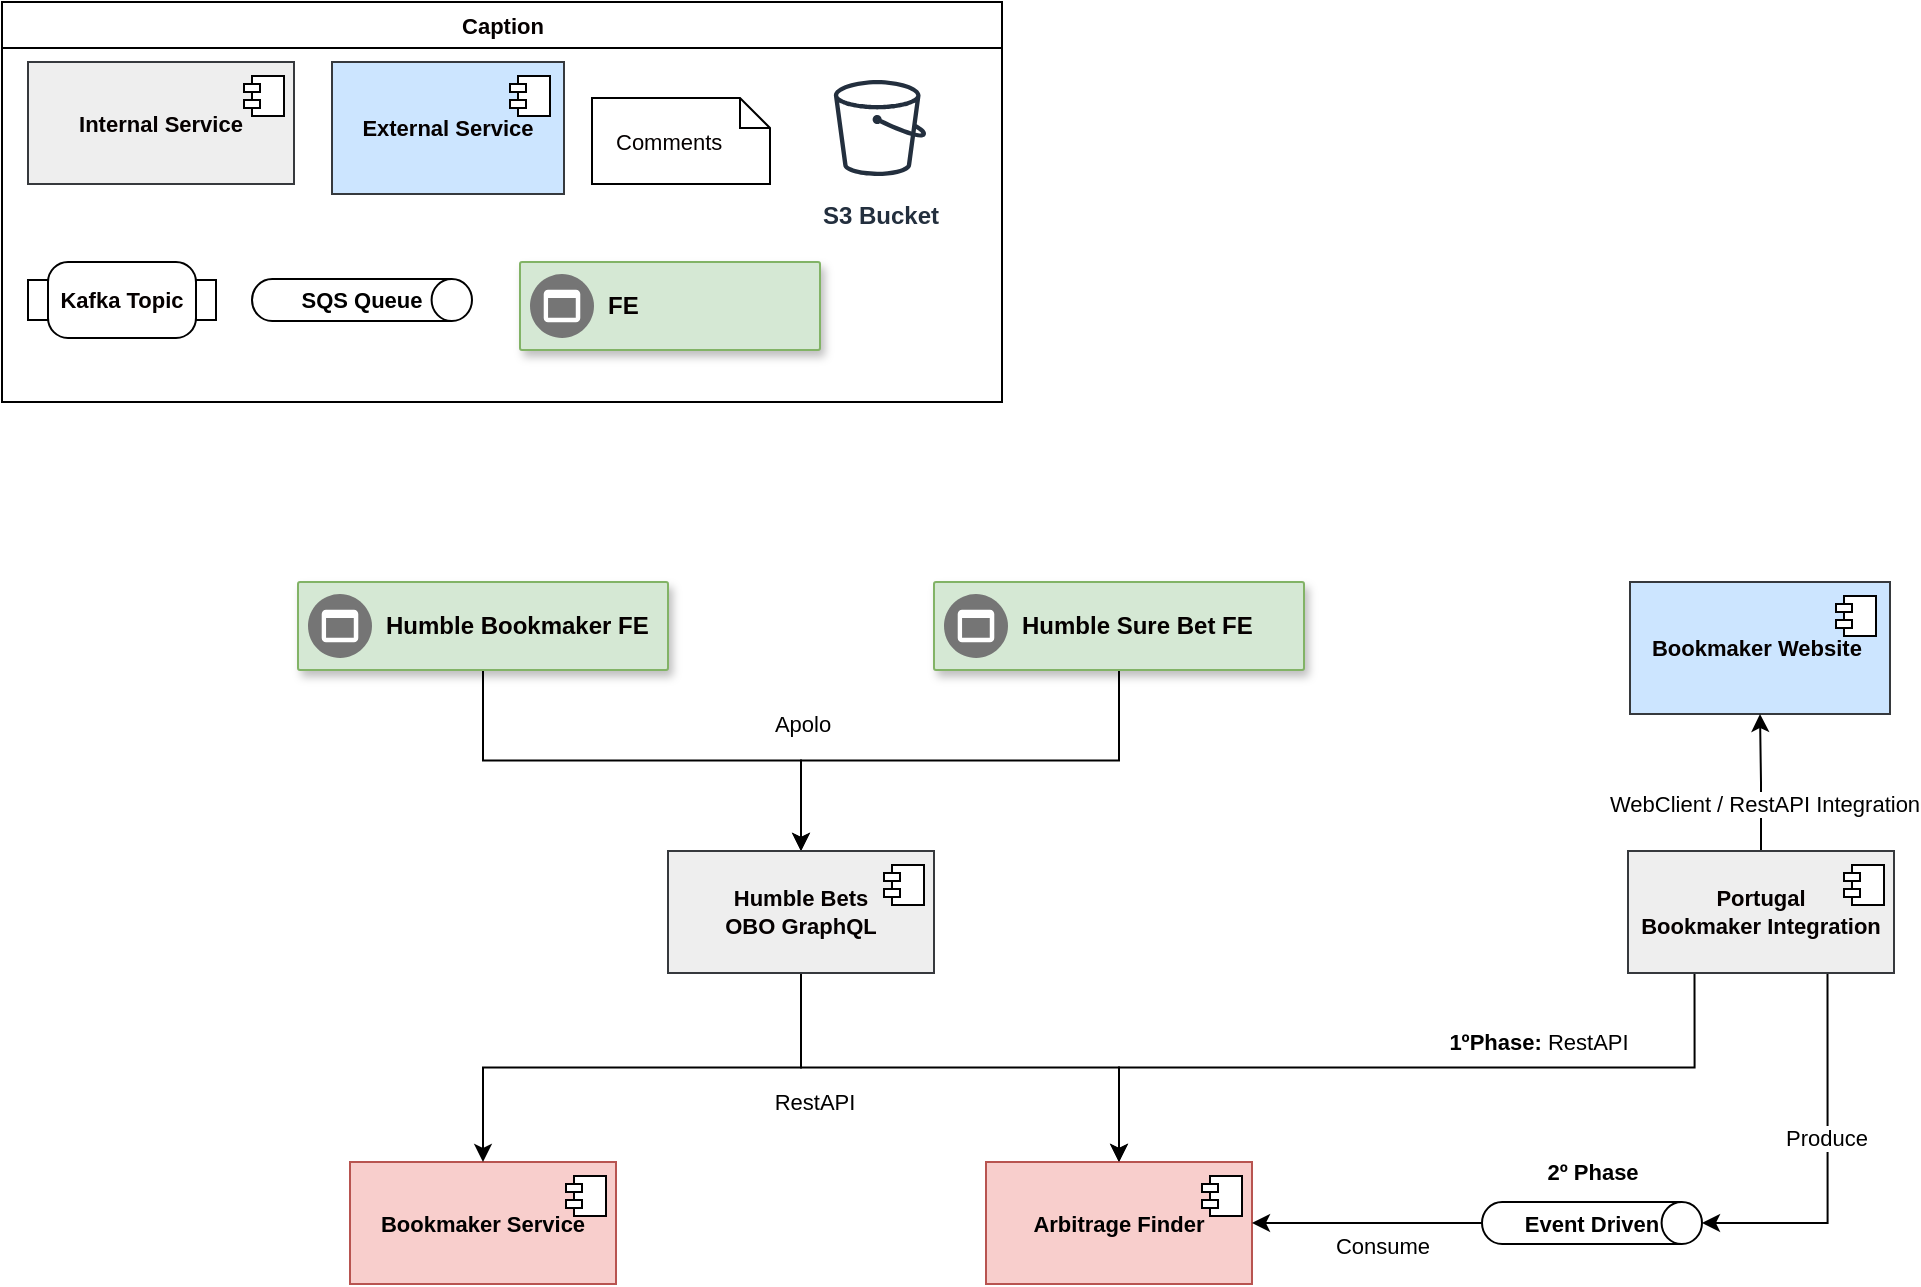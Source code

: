 <mxfile version="20.6.2" type="device" pages="3"><diagram id="_Oq4jehLgTD7443FK3cq" name="humble-bet-operational-backoffice"><mxGraphModel dx="2740" dy="3164" grid="1" gridSize="10" guides="1" tooltips="1" connect="1" arrows="1" fold="1" page="1" pageScale="1" pageWidth="827" pageHeight="1169" math="0" shadow="0"><root><mxCell id="0"/><mxCell id="1" parent="0"/><mxCell id="BZUkpidPm83oOxJHSnEt-1" value="Caption" style="swimlane;fontSize=11;fontColor=#050000;html=1;" parent="1" vertex="1"><mxGeometry x="-1640" y="-2320" width="500" height="200" as="geometry"/></mxCell><mxCell id="BZUkpidPm83oOxJHSnEt-2" value="Internal Service" style="html=1;dropTarget=0;rounded=0;shadow=0;glass=0;labelBackgroundColor=none;labelBorderColor=none;sketch=0;fontFamily=Helvetica;strokeColor=#36393d;fontStyle=1;fillColor=#eeeeee;whiteSpace=wrap;fontSize=11;fontColor=#050000;" parent="BZUkpidPm83oOxJHSnEt-1" vertex="1"><mxGeometry x="13" y="30" width="133" height="61" as="geometry"/></mxCell><mxCell id="BZUkpidPm83oOxJHSnEt-3" value="" style="shape=module;jettyWidth=8;jettyHeight=4;rounded=0;shadow=0;glass=0;labelBackgroundColor=none;labelBorderColor=none;sketch=0;fontFamily=Helvetica;fontColor=default;strokeColor=default;gradientColor=none;html=1;fontSize=11;" parent="BZUkpidPm83oOxJHSnEt-2" vertex="1"><mxGeometry x="1" width="20" height="20" relative="1" as="geometry"><mxPoint x="-25" y="7" as="offset"/></mxGeometry></mxCell><mxCell id="BZUkpidPm83oOxJHSnEt-4" value="External Service" style="html=1;dropTarget=0;labelBackgroundColor=none;labelBorderColor=none;fontStyle=1;whiteSpace=wrap;rounded=0;shadow=0;glass=0;sketch=0;fontFamily=Helvetica;fillColor=#cce5ff;strokeColor=#36393d;fontSize=11;fontColor=#050000;" parent="BZUkpidPm83oOxJHSnEt-1" vertex="1"><mxGeometry x="165" y="30" width="116" height="66" as="geometry"/></mxCell><mxCell id="BZUkpidPm83oOxJHSnEt-5" value="" style="shape=module;jettyWidth=8;jettyHeight=4;labelBackgroundColor=none;labelBorderColor=none;gradientColor=none;html=1;rounded=0;shadow=0;glass=0;sketch=0;fontFamily=Helvetica;fontColor=default;fontSize=11;" parent="BZUkpidPm83oOxJHSnEt-4" vertex="1"><mxGeometry x="1" width="20" height="20" relative="1" as="geometry"><mxPoint x="-27" y="7" as="offset"/></mxGeometry></mxCell><mxCell id="BZUkpidPm83oOxJHSnEt-6" value="Comments" style="shape=note;size=15;align=left;spacingLeft=10;html=1;whiteSpace=wrap;rounded=0;fontSize=11;fontColor=#050000;" parent="BZUkpidPm83oOxJHSnEt-1" vertex="1"><mxGeometry x="295" y="48" width="89" height="43" as="geometry"/></mxCell><mxCell id="BZUkpidPm83oOxJHSnEt-7" value="Kafka Topic" style="html=1;shape=mxgraph.sysml.isControl;whiteSpace=wrap;align=center;labelBackgroundColor=none;labelBorderColor=none;gradientColor=none;fontStyle=1;fontSize=11;fontColor=#050000;" parent="BZUkpidPm83oOxJHSnEt-1" vertex="1"><mxGeometry x="13" y="130.0" width="94" height="38" as="geometry"/></mxCell><mxCell id="BZUkpidPm83oOxJHSnEt-8" value="SQS Queue" style="strokeWidth=1;html=1;shape=mxgraph.flowchart.direct_data;whiteSpace=wrap;rounded=0;shadow=0;glass=0;labelBackgroundColor=none;labelBorderColor=none;sketch=0;fontFamily=Helvetica;fontColor=default;gradientColor=none;fontStyle=1;fontSize=11;" parent="BZUkpidPm83oOxJHSnEt-1" vertex="1"><mxGeometry x="125" y="138.5" width="110" height="21" as="geometry"/></mxCell><mxCell id="BZUkpidPm83oOxJHSnEt-9" value="" style="strokeColor=#82b366;shadow=1;strokeWidth=1;rounded=1;absoluteArcSize=1;arcSize=2;html=1;fontStyle=1;labelBorderColor=default;labelBackgroundColor=none;fontSize=12;fillColor=#d5e8d4;" parent="BZUkpidPm83oOxJHSnEt-1" vertex="1"><mxGeometry x="259" y="130" width="150" height="44" as="geometry"/></mxCell><mxCell id="BZUkpidPm83oOxJHSnEt-10" value="&lt;b&gt;FE&lt;/b&gt;" style="sketch=0;dashed=0;connectable=0;html=1;fillColor=#757575;strokeColor=none;shape=mxgraph.gcp2.frontend_platform_services;part=1;labelPosition=right;verticalLabelPosition=middle;align=left;verticalAlign=middle;spacingLeft=5;fontSize=12;labelBackgroundColor=none;labelBorderColor=none;fontColor=#050000;" parent="BZUkpidPm83oOxJHSnEt-9" vertex="1"><mxGeometry y="0.5" width="32" height="32" relative="1" as="geometry"><mxPoint x="5" y="-16" as="offset"/></mxGeometry></mxCell><mxCell id="BZUkpidPm83oOxJHSnEt-11" value="S3 Bucket" style="sketch=0;outlineConnect=0;fontColor=#232F3E;gradientColor=none;strokeColor=#232F3E;fillColor=#ffffff;dashed=0;verticalLabelPosition=bottom;verticalAlign=top;align=center;html=1;fontSize=12;fontStyle=1;aspect=fixed;shape=mxgraph.aws4.resourceIcon;resIcon=mxgraph.aws4.bucket;" parent="BZUkpidPm83oOxJHSnEt-1" vertex="1"><mxGeometry x="409" y="33" width="60" height="60" as="geometry"/></mxCell><mxCell id="BZUkpidPm83oOxJHSnEt-29" style="edgeStyle=orthogonalEdgeStyle;rounded=0;orthogonalLoop=1;jettySize=auto;html=1;exitX=0.5;exitY=1;exitDx=0;exitDy=0;" parent="1" source="BZUkpidPm83oOxJHSnEt-12" target="BZUkpidPm83oOxJHSnEt-27" edge="1"><mxGeometry relative="1" as="geometry"/></mxCell><mxCell id="BZUkpidPm83oOxJHSnEt-31" value="Apolo" style="edgeLabel;html=1;align=center;verticalAlign=middle;resizable=0;points=[];" parent="BZUkpidPm83oOxJHSnEt-29" vertex="1" connectable="0"><mxGeometry x="0.271" y="-1" relative="1" as="geometry"><mxPoint x="-46" y="-18" as="offset"/></mxGeometry></mxCell><mxCell id="BZUkpidPm83oOxJHSnEt-12" value="" style="strokeColor=#82b366;shadow=1;strokeWidth=1;rounded=1;absoluteArcSize=1;arcSize=2;html=1;fontStyle=1;labelBorderColor=default;labelBackgroundColor=none;fontSize=12;fillColor=#d5e8d4;" parent="1" vertex="1"><mxGeometry x="-1174" y="-2030" width="185" height="44" as="geometry"/></mxCell><mxCell id="BZUkpidPm83oOxJHSnEt-13" value="&lt;b&gt;Humble Sure Bet FE&lt;/b&gt;" style="sketch=0;dashed=0;connectable=0;html=1;fillColor=#757575;strokeColor=none;shape=mxgraph.gcp2.frontend_platform_services;part=1;labelPosition=right;verticalLabelPosition=middle;align=left;verticalAlign=middle;spacingLeft=5;fontSize=12;labelBackgroundColor=none;labelBorderColor=none;fontColor=#050000;" parent="BZUkpidPm83oOxJHSnEt-12" vertex="1"><mxGeometry y="0.5" width="32" height="32" relative="1" as="geometry"><mxPoint x="5" y="-16" as="offset"/></mxGeometry></mxCell><mxCell id="BZUkpidPm83oOxJHSnEt-17" value="Bookmaker Service" style="html=1;dropTarget=0;rounded=0;shadow=0;glass=0;labelBackgroundColor=none;labelBorderColor=none;sketch=0;fontFamily=Helvetica;strokeColor=#b85450;fontStyle=1;fillColor=#f8cecc;whiteSpace=wrap;fontSize=11;" parent="1" vertex="1"><mxGeometry x="-1466" y="-1740" width="133" height="61" as="geometry"/></mxCell><mxCell id="BZUkpidPm83oOxJHSnEt-18" value="" style="shape=module;jettyWidth=8;jettyHeight=4;rounded=0;shadow=0;glass=0;labelBackgroundColor=none;labelBorderColor=none;sketch=0;fontFamily=Helvetica;fontColor=default;strokeColor=default;gradientColor=none;html=1;fontSize=11;" parent="BZUkpidPm83oOxJHSnEt-17" vertex="1"><mxGeometry x="1" width="20" height="20" relative="1" as="geometry"><mxPoint x="-25" y="7" as="offset"/></mxGeometry></mxCell><mxCell id="BZUkpidPm83oOxJHSnEt-32" style="edgeStyle=orthogonalEdgeStyle;rounded=0;orthogonalLoop=1;jettySize=auto;html=1;exitX=0.5;exitY=1;exitDx=0;exitDy=0;" parent="1" source="BZUkpidPm83oOxJHSnEt-22" target="BZUkpidPm83oOxJHSnEt-27" edge="1"><mxGeometry relative="1" as="geometry"/></mxCell><mxCell id="BZUkpidPm83oOxJHSnEt-22" value="" style="strokeColor=#82b366;shadow=1;strokeWidth=1;rounded=1;absoluteArcSize=1;arcSize=2;html=1;fontStyle=1;labelBorderColor=default;labelBackgroundColor=none;fontSize=12;fillColor=#d5e8d4;" parent="1" vertex="1"><mxGeometry x="-1492" y="-2030" width="185" height="44" as="geometry"/></mxCell><mxCell id="BZUkpidPm83oOxJHSnEt-23" value="&lt;b&gt;Humble Bookmaker FE&lt;/b&gt;" style="sketch=0;dashed=0;connectable=0;html=1;fillColor=#757575;strokeColor=none;shape=mxgraph.gcp2.frontend_platform_services;part=1;labelPosition=right;verticalLabelPosition=middle;align=left;verticalAlign=middle;spacingLeft=5;fontSize=12;labelBackgroundColor=none;labelBorderColor=none;fontColor=#050000;" parent="BZUkpidPm83oOxJHSnEt-22" vertex="1"><mxGeometry y="0.5" width="32" height="32" relative="1" as="geometry"><mxPoint x="5" y="-16" as="offset"/></mxGeometry></mxCell><mxCell id="BZUkpidPm83oOxJHSnEt-25" value="Bookmaker Website&amp;nbsp;" style="html=1;dropTarget=0;labelBackgroundColor=none;labelBorderColor=none;fontStyle=1;whiteSpace=wrap;rounded=0;shadow=0;glass=0;sketch=0;fontFamily=Helvetica;fillColor=#cce5ff;strokeColor=#36393d;fontSize=11;fontColor=#050000;" parent="1" vertex="1"><mxGeometry x="-826" y="-2030" width="130" height="66" as="geometry"/></mxCell><mxCell id="BZUkpidPm83oOxJHSnEt-26" value="" style="shape=module;jettyWidth=8;jettyHeight=4;labelBackgroundColor=none;labelBorderColor=none;gradientColor=none;html=1;rounded=0;shadow=0;glass=0;sketch=0;fontFamily=Helvetica;fontColor=default;fontSize=11;" parent="BZUkpidPm83oOxJHSnEt-25" vertex="1"><mxGeometry x="1" width="20" height="20" relative="1" as="geometry"><mxPoint x="-27" y="7" as="offset"/></mxGeometry></mxCell><mxCell id="BZUkpidPm83oOxJHSnEt-35" style="edgeStyle=orthogonalEdgeStyle;rounded=0;orthogonalLoop=1;jettySize=auto;html=1;exitX=0.5;exitY=1;exitDx=0;exitDy=0;" parent="1" source="BZUkpidPm83oOxJHSnEt-27" target="BZUkpidPm83oOxJHSnEt-17" edge="1"><mxGeometry relative="1" as="geometry"/></mxCell><mxCell id="BZUkpidPm83oOxJHSnEt-37" value="RestAPI" style="edgeLabel;html=1;align=center;verticalAlign=middle;resizable=0;points=[];" parent="BZUkpidPm83oOxJHSnEt-35" vertex="1" connectable="0"><mxGeometry x="-0.539" relative="1" as="geometry"><mxPoint x="17" y="17" as="offset"/></mxGeometry></mxCell><mxCell id="BZUkpidPm83oOxJHSnEt-36" style="edgeStyle=orthogonalEdgeStyle;rounded=0;orthogonalLoop=1;jettySize=auto;html=1;entryX=0.5;entryY=0;entryDx=0;entryDy=0;exitX=0.5;exitY=1;exitDx=0;exitDy=0;" parent="1" source="BZUkpidPm83oOxJHSnEt-27" target="BZUkpidPm83oOxJHSnEt-33" edge="1"><mxGeometry relative="1" as="geometry"/></mxCell><mxCell id="BZUkpidPm83oOxJHSnEt-27" value="Humble Bets &lt;br&gt;OBO GraphQL" style="html=1;dropTarget=0;rounded=0;shadow=0;glass=0;labelBackgroundColor=none;labelBorderColor=none;sketch=0;fontFamily=Helvetica;strokeColor=#36393d;fontStyle=1;fillColor=#eeeeee;whiteSpace=wrap;fontSize=11;fontColor=#050000;" parent="1" vertex="1"><mxGeometry x="-1307" y="-1895.5" width="133" height="61" as="geometry"/></mxCell><mxCell id="BZUkpidPm83oOxJHSnEt-28" value="" style="shape=module;jettyWidth=8;jettyHeight=4;rounded=0;shadow=0;glass=0;labelBackgroundColor=none;labelBorderColor=none;sketch=0;fontFamily=Helvetica;fontColor=default;strokeColor=default;gradientColor=none;html=1;fontSize=11;" parent="BZUkpidPm83oOxJHSnEt-27" vertex="1"><mxGeometry x="1" width="20" height="20" relative="1" as="geometry"><mxPoint x="-25" y="7" as="offset"/></mxGeometry></mxCell><mxCell id="BZUkpidPm83oOxJHSnEt-33" value="Arbitrage Finder" style="html=1;dropTarget=0;rounded=0;shadow=0;glass=0;labelBackgroundColor=none;labelBorderColor=none;sketch=0;fontFamily=Helvetica;strokeColor=#b85450;fontStyle=1;fillColor=#f8cecc;whiteSpace=wrap;fontSize=11;" parent="1" vertex="1"><mxGeometry x="-1148" y="-1740" width="133" height="61" as="geometry"/></mxCell><mxCell id="BZUkpidPm83oOxJHSnEt-34" value="" style="shape=module;jettyWidth=8;jettyHeight=4;rounded=0;shadow=0;glass=0;labelBackgroundColor=none;labelBorderColor=none;sketch=0;fontFamily=Helvetica;fontColor=default;strokeColor=default;gradientColor=none;html=1;fontSize=11;" parent="BZUkpidPm83oOxJHSnEt-33" vertex="1"><mxGeometry x="1" width="20" height="20" relative="1" as="geometry"><mxPoint x="-25" y="7" as="offset"/></mxGeometry></mxCell><mxCell id="BZUkpidPm83oOxJHSnEt-40" style="edgeStyle=orthogonalEdgeStyle;rounded=0;orthogonalLoop=1;jettySize=auto;html=1;" parent="1" source="BZUkpidPm83oOxJHSnEt-38" target="BZUkpidPm83oOxJHSnEt-25" edge="1"><mxGeometry relative="1" as="geometry"/></mxCell><mxCell id="BZUkpidPm83oOxJHSnEt-41" value="WebClient / RestAPI Integration" style="edgeLabel;html=1;align=center;verticalAlign=middle;resizable=0;points=[];" parent="BZUkpidPm83oOxJHSnEt-40" vertex="1" connectable="0"><mxGeometry x="-0.31" y="-1" relative="1" as="geometry"><mxPoint as="offset"/></mxGeometry></mxCell><mxCell id="BZUkpidPm83oOxJHSnEt-42" style="edgeStyle=orthogonalEdgeStyle;rounded=0;orthogonalLoop=1;jettySize=auto;html=1;exitX=0.25;exitY=1;exitDx=0;exitDy=0;" parent="1" source="BZUkpidPm83oOxJHSnEt-38" target="BZUkpidPm83oOxJHSnEt-33" edge="1"><mxGeometry relative="1" as="geometry"/></mxCell><mxCell id="BZUkpidPm83oOxJHSnEt-43" value="&lt;b&gt;1ºPhase:&lt;/b&gt; RestAPI" style="edgeLabel;html=1;align=center;verticalAlign=middle;resizable=0;points=[];" parent="BZUkpidPm83oOxJHSnEt-42" vertex="1" connectable="0"><mxGeometry x="0.279" y="1" relative="1" as="geometry"><mxPoint x="119" y="-14" as="offset"/></mxGeometry></mxCell><mxCell id="BZUkpidPm83oOxJHSnEt-45" style="edgeStyle=orthogonalEdgeStyle;rounded=0;orthogonalLoop=1;jettySize=auto;html=1;entryX=1;entryY=0.5;entryDx=0;entryDy=0;entryPerimeter=0;exitX=0.75;exitY=1;exitDx=0;exitDy=0;" parent="1" source="BZUkpidPm83oOxJHSnEt-38" target="BZUkpidPm83oOxJHSnEt-44" edge="1"><mxGeometry relative="1" as="geometry"/></mxCell><mxCell id="BZUkpidPm83oOxJHSnEt-46" value="Produce" style="edgeLabel;html=1;align=center;verticalAlign=middle;resizable=0;points=[];" parent="BZUkpidPm83oOxJHSnEt-45" vertex="1" connectable="0"><mxGeometry x="0.023" relative="1" as="geometry"><mxPoint x="-1" y="-14" as="offset"/></mxGeometry></mxCell><mxCell id="BZUkpidPm83oOxJHSnEt-38" value="Portugal &lt;br&gt;Bookmaker Integration" style="html=1;dropTarget=0;rounded=0;shadow=0;glass=0;labelBackgroundColor=none;labelBorderColor=none;sketch=0;fontFamily=Helvetica;strokeColor=#36393d;fontStyle=1;fillColor=#eeeeee;whiteSpace=wrap;fontSize=11;fontColor=#050000;" parent="1" vertex="1"><mxGeometry x="-827" y="-1895.5" width="133" height="61" as="geometry"/></mxCell><mxCell id="BZUkpidPm83oOxJHSnEt-39" value="" style="shape=module;jettyWidth=8;jettyHeight=4;rounded=0;shadow=0;glass=0;labelBackgroundColor=none;labelBorderColor=none;sketch=0;fontFamily=Helvetica;fontColor=default;strokeColor=default;gradientColor=none;html=1;fontSize=11;" parent="BZUkpidPm83oOxJHSnEt-38" vertex="1"><mxGeometry x="1" width="20" height="20" relative="1" as="geometry"><mxPoint x="-25" y="7" as="offset"/></mxGeometry></mxCell><mxCell id="BZUkpidPm83oOxJHSnEt-47" style="edgeStyle=orthogonalEdgeStyle;rounded=0;orthogonalLoop=1;jettySize=auto;html=1;" parent="1" source="BZUkpidPm83oOxJHSnEt-44" target="BZUkpidPm83oOxJHSnEt-33" edge="1"><mxGeometry relative="1" as="geometry"/></mxCell><mxCell id="BZUkpidPm83oOxJHSnEt-48" value="Consume" style="edgeLabel;html=1;align=center;verticalAlign=middle;resizable=0;points=[];" parent="BZUkpidPm83oOxJHSnEt-47" vertex="1" connectable="0"><mxGeometry x="-0.232" relative="1" as="geometry"><mxPoint x="-6" y="11" as="offset"/></mxGeometry></mxCell><mxCell id="BZUkpidPm83oOxJHSnEt-44" value="Event Driven" style="strokeWidth=1;html=1;shape=mxgraph.flowchart.direct_data;whiteSpace=wrap;rounded=0;shadow=0;glass=0;labelBackgroundColor=none;labelBorderColor=none;sketch=0;fontFamily=Helvetica;fontColor=default;gradientColor=none;fontStyle=1;fontSize=11;" parent="1" vertex="1"><mxGeometry x="-900" y="-1720" width="110" height="21" as="geometry"/></mxCell><mxCell id="BZUkpidPm83oOxJHSnEt-49" value="&lt;b style=&quot;font-size: 11px;&quot;&gt;2º Phase&lt;/b&gt;" style="text;html=1;align=center;verticalAlign=middle;resizable=0;points=[];autosize=1;strokeColor=none;fillColor=none;fontSize=11;" parent="1" vertex="1"><mxGeometry x="-880" y="-1750" width="70" height="30" as="geometry"/></mxCell></root></mxGraphModel></diagram><diagram id="pvLxUcdbxZLtl7gaX_kV" name="humble-bet-comercial-backoffice"><mxGraphModel dx="2740" dy="3164" grid="1" gridSize="10" guides="1" tooltips="1" connect="1" arrows="1" fold="1" page="1" pageScale="1" pageWidth="827" pageHeight="1169" math="0" shadow="0"><root><mxCell id="0"/><mxCell id="1" parent="0"/><mxCell id="uqD1uiBMjAIllmdZDax7-1" value="Caption" style="swimlane;fontSize=11;fontColor=#050000;html=1;" parent="1" vertex="1"><mxGeometry x="-1640" y="-2320" width="500" height="200" as="geometry"/></mxCell><mxCell id="uqD1uiBMjAIllmdZDax7-2" value="Internal Service" style="html=1;dropTarget=0;rounded=0;shadow=0;glass=0;labelBackgroundColor=none;labelBorderColor=none;sketch=0;fontFamily=Helvetica;strokeColor=#36393d;fontStyle=1;fillColor=#eeeeee;whiteSpace=wrap;fontSize=11;fontColor=#050000;" parent="uqD1uiBMjAIllmdZDax7-1" vertex="1"><mxGeometry x="13" y="30" width="133" height="61" as="geometry"/></mxCell><mxCell id="uqD1uiBMjAIllmdZDax7-3" value="" style="shape=module;jettyWidth=8;jettyHeight=4;rounded=0;shadow=0;glass=0;labelBackgroundColor=none;labelBorderColor=none;sketch=0;fontFamily=Helvetica;fontColor=default;strokeColor=default;gradientColor=none;html=1;fontSize=11;" parent="uqD1uiBMjAIllmdZDax7-2" vertex="1"><mxGeometry x="1" width="20" height="20" relative="1" as="geometry"><mxPoint x="-25" y="7" as="offset"/></mxGeometry></mxCell><mxCell id="uqD1uiBMjAIllmdZDax7-4" value="External Service" style="html=1;dropTarget=0;labelBackgroundColor=none;labelBorderColor=none;fontStyle=1;whiteSpace=wrap;rounded=0;shadow=0;glass=0;sketch=0;fontFamily=Helvetica;fillColor=#cce5ff;strokeColor=#36393d;fontSize=11;fontColor=#050000;" parent="uqD1uiBMjAIllmdZDax7-1" vertex="1"><mxGeometry x="165" y="30" width="116" height="66" as="geometry"/></mxCell><mxCell id="uqD1uiBMjAIllmdZDax7-5" value="" style="shape=module;jettyWidth=8;jettyHeight=4;labelBackgroundColor=none;labelBorderColor=none;gradientColor=none;html=1;rounded=0;shadow=0;glass=0;sketch=0;fontFamily=Helvetica;fontColor=default;fontSize=11;" parent="uqD1uiBMjAIllmdZDax7-4" vertex="1"><mxGeometry x="1" width="20" height="20" relative="1" as="geometry"><mxPoint x="-27" y="7" as="offset"/></mxGeometry></mxCell><mxCell id="uqD1uiBMjAIllmdZDax7-6" value="Comments" style="shape=note;size=15;align=left;spacingLeft=10;html=1;whiteSpace=wrap;rounded=0;fontSize=11;fontColor=#050000;" parent="uqD1uiBMjAIllmdZDax7-1" vertex="1"><mxGeometry x="295" y="48" width="89" height="43" as="geometry"/></mxCell><mxCell id="uqD1uiBMjAIllmdZDax7-7" value="Kafka Topic" style="html=1;shape=mxgraph.sysml.isControl;whiteSpace=wrap;align=center;labelBackgroundColor=none;labelBorderColor=none;gradientColor=none;fontStyle=1;fontSize=11;fontColor=#050000;" parent="uqD1uiBMjAIllmdZDax7-1" vertex="1"><mxGeometry x="13" y="130.0" width="94" height="38" as="geometry"/></mxCell><mxCell id="uqD1uiBMjAIllmdZDax7-8" value="SQS Queue" style="strokeWidth=1;html=1;shape=mxgraph.flowchart.direct_data;whiteSpace=wrap;rounded=0;shadow=0;glass=0;labelBackgroundColor=none;labelBorderColor=none;sketch=0;fontFamily=Helvetica;fontColor=default;gradientColor=none;fontStyle=1;fontSize=11;" parent="uqD1uiBMjAIllmdZDax7-1" vertex="1"><mxGeometry x="125" y="138.5" width="110" height="21" as="geometry"/></mxCell><mxCell id="uqD1uiBMjAIllmdZDax7-9" value="" style="strokeColor=#82b366;shadow=1;strokeWidth=1;rounded=1;absoluteArcSize=1;arcSize=2;html=1;fontStyle=1;labelBorderColor=default;labelBackgroundColor=none;fontSize=12;fillColor=#d5e8d4;" parent="uqD1uiBMjAIllmdZDax7-1" vertex="1"><mxGeometry x="259" y="130" width="150" height="44" as="geometry"/></mxCell><mxCell id="uqD1uiBMjAIllmdZDax7-10" value="&lt;b&gt;FE&lt;/b&gt;" style="sketch=0;dashed=0;connectable=0;html=1;fillColor=#757575;strokeColor=none;shape=mxgraph.gcp2.frontend_platform_services;part=1;labelPosition=right;verticalLabelPosition=middle;align=left;verticalAlign=middle;spacingLeft=5;fontSize=12;labelBackgroundColor=none;labelBorderColor=none;fontColor=#050000;" parent="uqD1uiBMjAIllmdZDax7-9" vertex="1"><mxGeometry y="0.5" width="32" height="32" relative="1" as="geometry"><mxPoint x="5" y="-16" as="offset"/></mxGeometry></mxCell><mxCell id="uqD1uiBMjAIllmdZDax7-11" value="S3 Bucket" style="sketch=0;outlineConnect=0;fontColor=#232F3E;gradientColor=none;strokeColor=#232F3E;fillColor=#ffffff;dashed=0;verticalLabelPosition=bottom;verticalAlign=top;align=center;html=1;fontSize=12;fontStyle=1;aspect=fixed;shape=mxgraph.aws4.resourceIcon;resIcon=mxgraph.aws4.bucket;" parent="uqD1uiBMjAIllmdZDax7-1" vertex="1"><mxGeometry x="409" y="33" width="60" height="60" as="geometry"/></mxCell><mxCell id="JquejWv5YO75_6c6kI_B-3" style="edgeStyle=orthogonalEdgeStyle;rounded=0;orthogonalLoop=1;jettySize=auto;html=1;" parent="1" source="3R5H9vC5OX56V6rQuz74-1" target="JquejWv5YO75_6c6kI_B-1" edge="1"><mxGeometry relative="1" as="geometry"/></mxCell><mxCell id="JquejWv5YO75_6c6kI_B-5" value="Apolo" style="edgeLabel;html=1;align=center;verticalAlign=middle;resizable=0;points=[];" parent="JquejWv5YO75_6c6kI_B-3" vertex="1" connectable="0"><mxGeometry x="0.45" relative="1" as="geometry"><mxPoint x="-24" y="-21" as="offset"/></mxGeometry></mxCell><mxCell id="3R5H9vC5OX56V6rQuz74-1" value="" style="strokeColor=#82b366;shadow=1;strokeWidth=1;rounded=1;absoluteArcSize=1;arcSize=2;html=1;fontStyle=1;labelBorderColor=default;labelBackgroundColor=none;fontSize=12;fillColor=#d5e8d4;" parent="1" vertex="1"><mxGeometry x="-1174" y="-2040" width="201" height="44" as="geometry"/></mxCell><mxCell id="3R5H9vC5OX56V6rQuz74-2" value="&lt;b&gt;Humble Bets Subscription&lt;br&gt;System FE&lt;/b&gt;" style="sketch=0;dashed=0;connectable=0;html=1;fillColor=#757575;strokeColor=none;shape=mxgraph.gcp2.frontend_platform_services;part=1;labelPosition=right;verticalLabelPosition=middle;align=left;verticalAlign=middle;spacingLeft=5;fontSize=12;labelBackgroundColor=none;labelBorderColor=none;fontColor=#050000;" parent="3R5H9vC5OX56V6rQuz74-1" vertex="1"><mxGeometry y="0.5" width="32" height="32" relative="1" as="geometry"><mxPoint x="5" y="-16" as="offset"/></mxGeometry></mxCell><mxCell id="3R5H9vC5OX56V6rQuz74-3" value="Accounts &lt;br&gt;Service" style="html=1;dropTarget=0;rounded=0;shadow=0;glass=0;labelBackgroundColor=none;labelBorderColor=none;sketch=0;fontFamily=Helvetica;strokeColor=#36393d;fontStyle=1;fillColor=#eeeeee;whiteSpace=wrap;fontSize=11;fontColor=#050000;" parent="1" vertex="1"><mxGeometry x="-1474" y="-1760" width="133" height="61" as="geometry"/></mxCell><mxCell id="3R5H9vC5OX56V6rQuz74-4" value="" style="shape=module;jettyWidth=8;jettyHeight=4;rounded=0;shadow=0;glass=0;labelBackgroundColor=none;labelBorderColor=none;sketch=0;fontFamily=Helvetica;fontColor=default;strokeColor=default;gradientColor=none;html=1;fontSize=11;" parent="3R5H9vC5OX56V6rQuz74-3" vertex="1"><mxGeometry x="1" width="20" height="20" relative="1" as="geometry"><mxPoint x="-25" y="7" as="offset"/></mxGeometry></mxCell><mxCell id="JquejWv5YO75_6c6kI_B-4" style="edgeStyle=orthogonalEdgeStyle;rounded=0;orthogonalLoop=1;jettySize=auto;html=1;entryX=0.5;entryY=0;entryDx=0;entryDy=0;" parent="1" source="3R5H9vC5OX56V6rQuz74-5" target="JquejWv5YO75_6c6kI_B-1" edge="1"><mxGeometry relative="1" as="geometry"/></mxCell><mxCell id="3R5H9vC5OX56V6rQuz74-5" value="" style="strokeColor=#82b366;shadow=1;strokeWidth=1;rounded=1;absoluteArcSize=1;arcSize=2;html=1;fontStyle=1;labelBorderColor=default;labelBackgroundColor=none;fontSize=12;fillColor=#d5e8d4;" parent="1" vertex="1"><mxGeometry x="-1508" y="-2040" width="201" height="44" as="geometry"/></mxCell><mxCell id="3R5H9vC5OX56V6rQuz74-6" value="&lt;b&gt;Humble Bets Account FE&lt;/b&gt;" style="sketch=0;dashed=0;connectable=0;html=1;fillColor=#757575;strokeColor=none;shape=mxgraph.gcp2.frontend_platform_services;part=1;labelPosition=right;verticalLabelPosition=middle;align=left;verticalAlign=middle;spacingLeft=5;fontSize=12;labelBackgroundColor=none;labelBorderColor=none;fontColor=#050000;" parent="3R5H9vC5OX56V6rQuz74-5" vertex="1"><mxGeometry y="0.5" width="32" height="32" relative="1" as="geometry"><mxPoint x="5" y="-16" as="offset"/></mxGeometry></mxCell><mxCell id="JquejWv5YO75_6c6kI_B-10" style="edgeStyle=orthogonalEdgeStyle;rounded=0;orthogonalLoop=1;jettySize=auto;html=1;" parent="1" source="JquejWv5YO75_6c6kI_B-1" target="JquejWv5YO75_6c6kI_B-6" edge="1"><mxGeometry relative="1" as="geometry"/></mxCell><mxCell id="JquejWv5YO75_6c6kI_B-11" style="edgeStyle=orthogonalEdgeStyle;rounded=0;orthogonalLoop=1;jettySize=auto;html=1;exitX=0.5;exitY=1;exitDx=0;exitDy=0;" parent="1" source="JquejWv5YO75_6c6kI_B-1" target="3R5H9vC5OX56V6rQuz74-3" edge="1"><mxGeometry relative="1" as="geometry"/></mxCell><mxCell id="JquejWv5YO75_6c6kI_B-12" style="edgeStyle=orthogonalEdgeStyle;rounded=0;orthogonalLoop=1;jettySize=auto;html=1;entryX=0.5;entryY=0;entryDx=0;entryDy=0;exitX=0.5;exitY=1;exitDx=0;exitDy=0;" parent="1" source="JquejWv5YO75_6c6kI_B-1" target="JquejWv5YO75_6c6kI_B-8" edge="1"><mxGeometry relative="1" as="geometry"/></mxCell><mxCell id="JquejWv5YO75_6c6kI_B-13" value="RestAPI" style="edgeLabel;html=1;align=center;verticalAlign=middle;resizable=0;points=[];" parent="JquejWv5YO75_6c6kI_B-12" vertex="1" connectable="0"><mxGeometry x="-0.551" y="-3" relative="1" as="geometry"><mxPoint x="-15" y="-23" as="offset"/></mxGeometry></mxCell><mxCell id="JquejWv5YO75_6c6kI_B-1" value="Humble Bets &lt;br&gt;CBO GraphQL" style="html=1;dropTarget=0;rounded=0;shadow=0;glass=0;labelBackgroundColor=none;labelBorderColor=none;sketch=0;fontFamily=Helvetica;strokeColor=#36393d;fontStyle=1;fillColor=#eeeeee;whiteSpace=wrap;fontSize=11;fontColor=#050000;" parent="1" vertex="1"><mxGeometry x="-1307" y="-1901" width="133" height="61" as="geometry"/></mxCell><mxCell id="JquejWv5YO75_6c6kI_B-2" value="" style="shape=module;jettyWidth=8;jettyHeight=4;rounded=0;shadow=0;glass=0;labelBackgroundColor=none;labelBorderColor=none;sketch=0;fontFamily=Helvetica;fontColor=default;strokeColor=default;gradientColor=none;html=1;fontSize=11;" parent="JquejWv5YO75_6c6kI_B-1" vertex="1"><mxGeometry x="1" width="20" height="20" relative="1" as="geometry"><mxPoint x="-25" y="7" as="offset"/></mxGeometry></mxCell><mxCell id="JquejWv5YO75_6c6kI_B-6" value="Subscription&lt;br&gt;Manager" style="html=1;dropTarget=0;rounded=0;shadow=0;glass=0;labelBackgroundColor=none;labelBorderColor=none;sketch=0;fontFamily=Helvetica;strokeColor=#36393d;fontStyle=1;fillColor=#eeeeee;whiteSpace=wrap;fontSize=11;fontColor=#050000;" parent="1" vertex="1"><mxGeometry x="-1307" y="-1680" width="133" height="61" as="geometry"/></mxCell><mxCell id="JquejWv5YO75_6c6kI_B-7" value="" style="shape=module;jettyWidth=8;jettyHeight=4;rounded=0;shadow=0;glass=0;labelBackgroundColor=none;labelBorderColor=none;sketch=0;fontFamily=Helvetica;fontColor=default;strokeColor=default;gradientColor=none;html=1;fontSize=11;" parent="JquejWv5YO75_6c6kI_B-6" vertex="1"><mxGeometry x="1" width="20" height="20" relative="1" as="geometry"><mxPoint x="-25" y="7" as="offset"/></mxGeometry></mxCell><mxCell id="JquejWv5YO75_6c6kI_B-14" style="edgeStyle=orthogonalEdgeStyle;rounded=0;orthogonalLoop=1;jettySize=auto;html=1;exitX=0.25;exitY=1;exitDx=0;exitDy=0;entryX=1;entryY=0.5;entryDx=0;entryDy=0;" parent="1" source="JquejWv5YO75_6c6kI_B-8" target="JquejWv5YO75_6c6kI_B-6" edge="1"><mxGeometry relative="1" as="geometry"/></mxCell><mxCell id="JquejWv5YO75_6c6kI_B-15" value="RestAPI" style="edgeLabel;html=1;align=center;verticalAlign=middle;resizable=0;points=[];" parent="JquejWv5YO75_6c6kI_B-14" vertex="1" connectable="0"><mxGeometry x="0.144" relative="1" as="geometry"><mxPoint x="-16" y="-10" as="offset"/></mxGeometry></mxCell><mxCell id="JquejWv5YO75_6c6kI_B-20" style="edgeStyle=orthogonalEdgeStyle;rounded=0;orthogonalLoop=1;jettySize=auto;html=1;entryX=0.5;entryY=0;entryDx=0;entryDy=0;" parent="1" source="JquejWv5YO75_6c6kI_B-8" target="JquejWv5YO75_6c6kI_B-18" edge="1"><mxGeometry relative="1" as="geometry"/></mxCell><mxCell id="JquejWv5YO75_6c6kI_B-21" value="RestAPI" style="edgeLabel;html=1;align=center;verticalAlign=middle;resizable=0;points=[];" parent="JquejWv5YO75_6c6kI_B-20" vertex="1" connectable="0"><mxGeometry x="0.134" y="1" relative="1" as="geometry"><mxPoint x="-1" y="-6" as="offset"/></mxGeometry></mxCell><mxCell id="JquejWv5YO75_6c6kI_B-8" value="Payments&lt;br&gt;Service" style="html=1;dropTarget=0;rounded=0;shadow=0;glass=0;labelBackgroundColor=none;labelBorderColor=none;sketch=0;fontFamily=Helvetica;strokeColor=#36393d;fontStyle=1;fillColor=#eeeeee;whiteSpace=wrap;fontSize=11;fontColor=#050000;" parent="1" vertex="1"><mxGeometry x="-1140" y="-1760" width="133" height="61" as="geometry"/></mxCell><mxCell id="JquejWv5YO75_6c6kI_B-9" value="" style="shape=module;jettyWidth=8;jettyHeight=4;rounded=0;shadow=0;glass=0;labelBackgroundColor=none;labelBorderColor=none;sketch=0;fontFamily=Helvetica;fontColor=default;strokeColor=default;gradientColor=none;html=1;fontSize=11;" parent="JquejWv5YO75_6c6kI_B-8" vertex="1"><mxGeometry x="1" width="20" height="20" relative="1" as="geometry"><mxPoint x="-25" y="7" as="offset"/></mxGeometry></mxCell><mxCell id="JquejWv5YO75_6c6kI_B-17" style="edgeStyle=orthogonalEdgeStyle;rounded=0;orthogonalLoop=1;jettySize=auto;html=1;entryX=1;entryY=0.5;entryDx=0;entryDy=0;" parent="1" source="JquejWv5YO75_6c6kI_B-16" target="JquejWv5YO75_6c6kI_B-8" edge="1"><mxGeometry relative="1" as="geometry"/></mxCell><mxCell id="JquejWv5YO75_6c6kI_B-16" value="The interaction with &lt;b&gt;Subscription Manager&lt;/b&gt; is to activate the subscription (confirm payment);" style="rounded=0;whiteSpace=wrap;html=1;" parent="1" vertex="1"><mxGeometry x="-973" y="-1810" width="153" height="69.5" as="geometry"/></mxCell><mxCell id="JquejWv5YO75_6c6kI_B-18" value="Finance" style="html=1;dropTarget=0;rounded=0;shadow=0;glass=0;labelBackgroundColor=none;labelBorderColor=none;sketch=0;fontFamily=Helvetica;strokeColor=#36393d;fontStyle=1;fillColor=#eeeeee;whiteSpace=wrap;fontSize=11;fontColor=#050000;" parent="1" vertex="1"><mxGeometry x="-1140" y="-1600" width="133" height="61" as="geometry"/></mxCell><mxCell id="JquejWv5YO75_6c6kI_B-19" value="" style="shape=module;jettyWidth=8;jettyHeight=4;rounded=0;shadow=0;glass=0;labelBackgroundColor=none;labelBorderColor=none;sketch=0;fontFamily=Helvetica;fontColor=default;strokeColor=default;gradientColor=none;html=1;fontSize=11;" parent="JquejWv5YO75_6c6kI_B-18" vertex="1"><mxGeometry x="1" width="20" height="20" relative="1" as="geometry"><mxPoint x="-25" y="7" as="offset"/></mxGeometry></mxCell><mxCell id="JquejWv5YO75_6c6kI_B-23" style="edgeStyle=orthogonalEdgeStyle;rounded=0;orthogonalLoop=1;jettySize=auto;html=1;entryX=1;entryY=0.5;entryDx=0;entryDy=0;" parent="1" source="JquejWv5YO75_6c6kI_B-22" target="JquejWv5YO75_6c6kI_B-8" edge="1"><mxGeometry relative="1" as="geometry"/></mxCell><mxCell id="JquejWv5YO75_6c6kI_B-22" value="The interaction with &lt;b&gt;Finance&lt;/b&gt;&amp;nbsp;is to informe about the financial movements that just happened (VAT, NET, etc);" style="rounded=0;whiteSpace=wrap;html=1;" parent="1" vertex="1"><mxGeometry x="-973" y="-1720" width="153" height="80" as="geometry"/></mxCell></root></mxGraphModel></diagram><diagram id="aQMteNYQ5KgNB3_3MhPo" name="humble-bets-business-lines"><mxGraphModel dx="1086" dy="826" grid="1" gridSize="10" guides="1" tooltips="1" connect="1" arrows="1" fold="1" page="1" pageScale="1" pageWidth="827" pageHeight="1169" math="0" shadow="0"><root><mxCell id="0"/><mxCell id="1" parent="0"/><mxCell id="9lZdIN933rmKJuYqDKxS-4" value="" style="edgeStyle=orthogonalEdgeStyle;rounded=0;orthogonalLoop=1;jettySize=auto;html=1;" edge="1" parent="1" source="9lZdIN933rmKJuYqDKxS-1" target="9lZdIN933rmKJuYqDKxS-2"><mxGeometry relative="1" as="geometry"><Array as="points"><mxPoint x="414" y="440"/><mxPoint x="320" y="440"/></Array></mxGeometry></mxCell><mxCell id="9lZdIN933rmKJuYqDKxS-6" value="" style="edgeStyle=orthogonalEdgeStyle;rounded=0;orthogonalLoop=1;jettySize=auto;html=1;" edge="1" parent="1" source="9lZdIN933rmKJuYqDKxS-1" target="9lZdIN933rmKJuYqDKxS-5"><mxGeometry relative="1" as="geometry"/></mxCell><mxCell id="9lZdIN933rmKJuYqDKxS-7" value="" style="edgeStyle=orthogonalEdgeStyle;rounded=0;orthogonalLoop=1;jettySize=auto;html=1;" edge="1" parent="1" source="9lZdIN933rmKJuYqDKxS-1" target="9lZdIN933rmKJuYqDKxS-5"><mxGeometry relative="1" as="geometry"/></mxCell><mxCell id="9lZdIN933rmKJuYqDKxS-8" value="" style="edgeStyle=orthogonalEdgeStyle;rounded=0;orthogonalLoop=1;jettySize=auto;html=1;" edge="1" parent="1" source="9lZdIN933rmKJuYqDKxS-1" target="9lZdIN933rmKJuYqDKxS-5"><mxGeometry relative="1" as="geometry"/></mxCell><mxCell id="9lZdIN933rmKJuYqDKxS-9" value="" style="edgeStyle=orthogonalEdgeStyle;rounded=0;orthogonalLoop=1;jettySize=auto;html=1;" edge="1" parent="1" source="9lZdIN933rmKJuYqDKxS-1" target="9lZdIN933rmKJuYqDKxS-5"><mxGeometry relative="1" as="geometry"/></mxCell><mxCell id="v99Jh7neNLp6NdWmy0uv-9" style="edgeStyle=orthogonalEdgeStyle;rounded=0;orthogonalLoop=1;jettySize=auto;html=1;" edge="1" parent="1" source="9lZdIN933rmKJuYqDKxS-1" target="v99Jh7neNLp6NdWmy0uv-8"><mxGeometry relative="1" as="geometry"/></mxCell><mxCell id="9lZdIN933rmKJuYqDKxS-1" value="Humble Bets" style="rounded=0;whiteSpace=wrap;html=1;fillColor=#ffe6cc;strokeColor=#d79b00;" vertex="1" parent="1"><mxGeometry x="354" y="270" width="120" height="60" as="geometry"/></mxCell><mxCell id="9lZdIN933rmKJuYqDKxS-13" value="" style="edgeStyle=orthogonalEdgeStyle;rounded=0;orthogonalLoop=1;jettySize=auto;html=1;" edge="1" parent="1" source="9lZdIN933rmKJuYqDKxS-2" target="9lZdIN933rmKJuYqDKxS-12"><mxGeometry relative="1" as="geometry"/></mxCell><mxCell id="7IlPVnALHmPN95fpVFzu-2" value="" style="edgeStyle=orthogonalEdgeStyle;rounded=0;orthogonalLoop=1;jettySize=auto;html=1;exitX=0;exitY=0.5;exitDx=0;exitDy=0;" edge="1" parent="1" source="9lZdIN933rmKJuYqDKxS-1" target="7IlPVnALHmPN95fpVFzu-1"><mxGeometry relative="1" as="geometry"/></mxCell><mxCell id="7IlPVnALHmPN95fpVFzu-8" style="edgeStyle=orthogonalEdgeStyle;rounded=0;orthogonalLoop=1;jettySize=auto;html=1;" edge="1" parent="1" source="9lZdIN933rmKJuYqDKxS-2" target="7IlPVnALHmPN95fpVFzu-5"><mxGeometry relative="1" as="geometry"/></mxCell><mxCell id="v99Jh7neNLp6NdWmy0uv-3" value="" style="edgeStyle=orthogonalEdgeStyle;rounded=0;orthogonalLoop=1;jettySize=auto;html=1;" edge="1" parent="1" source="9lZdIN933rmKJuYqDKxS-2" target="7IlPVnALHmPN95fpVFzu-5"><mxGeometry relative="1" as="geometry"/></mxCell><mxCell id="v99Jh7neNLp6NdWmy0uv-5" style="edgeStyle=orthogonalEdgeStyle;rounded=0;orthogonalLoop=1;jettySize=auto;html=1;" edge="1" parent="1" source="9lZdIN933rmKJuYqDKxS-2" target="v99Jh7neNLp6NdWmy0uv-4"><mxGeometry relative="1" as="geometry"/></mxCell><mxCell id="9lZdIN933rmKJuYqDKxS-2" value="Subscriptions" style="rounded=0;whiteSpace=wrap;html=1;fillColor=#dae8fc;strokeColor=#6c8ebf;" vertex="1" parent="1"><mxGeometry x="260" y="480" width="120" height="60" as="geometry"/></mxCell><mxCell id="9lZdIN933rmKJuYqDKxS-5" value="Bookmaker Affiliates" style="rounded=0;whiteSpace=wrap;html=1;fillColor=#cdeb8b;strokeColor=#36393d;" vertex="1" parent="1"><mxGeometry x="500" y="350" width="120" height="60" as="geometry"/></mxCell><mxCell id="ii07GJ-ljLHs8UzjNjEA-4" style="edgeStyle=orthogonalEdgeStyle;rounded=0;orthogonalLoop=1;jettySize=auto;html=1;" edge="1" parent="1" source="9lZdIN933rmKJuYqDKxS-12" target="ii07GJ-ljLHs8UzjNjEA-1"><mxGeometry relative="1" as="geometry"/></mxCell><mxCell id="9lZdIN933rmKJuYqDKxS-12" value="Sure Bets" style="rounded=0;whiteSpace=wrap;html=1;fillColor=#cdeb8b;strokeColor=#36393d;" vertex="1" parent="1"><mxGeometry x="340" y="595" width="120" height="60" as="geometry"/></mxCell><mxCell id="7IlPVnALHmPN95fpVFzu-4" value="" style="edgeStyle=orthogonalEdgeStyle;rounded=0;orthogonalLoop=1;jettySize=auto;html=1;dashed=1;dashPattern=1 2;" edge="1" parent="1" source="7IlPVnALHmPN95fpVFzu-1" target="7IlPVnALHmPN95fpVFzu-3"><mxGeometry relative="1" as="geometry"/></mxCell><mxCell id="7IlPVnALHmPN95fpVFzu-7" style="edgeStyle=orthogonalEdgeStyle;rounded=0;orthogonalLoop=1;jettySize=auto;html=1;" edge="1" parent="1" source="7IlPVnALHmPN95fpVFzu-1" target="9lZdIN933rmKJuYqDKxS-2"><mxGeometry relative="1" as="geometry"><Array as="points"><mxPoint x="240" y="440"/><mxPoint x="320" y="440"/></Array></mxGeometry></mxCell><mxCell id="7IlPVnALHmPN95fpVFzu-1" value="Highest Odds + Afilliate" style="rounded=0;whiteSpace=wrap;html=1;fillColor=#cdeb8b;strokeColor=#36393d;" vertex="1" parent="1"><mxGeometry x="180" y="350" width="120" height="60" as="geometry"/></mxCell><mxCell id="7IlPVnALHmPN95fpVFzu-3" value="Usar links mais diretos para chegar aos bookmakers e ao jogo correto" style="whiteSpace=wrap;html=1;rounded=0;" vertex="1" parent="1"><mxGeometry x="20" y="345" width="120" height="70" as="geometry"/></mxCell><mxCell id="ii07GJ-ljLHs8UzjNjEA-3" style="edgeStyle=orthogonalEdgeStyle;rounded=0;orthogonalLoop=1;jettySize=auto;html=1;" edge="1" parent="1" source="7IlPVnALHmPN95fpVFzu-5" target="ii07GJ-ljLHs8UzjNjEA-1"><mxGeometry relative="1" as="geometry"/></mxCell><mxCell id="7IlPVnALHmPN95fpVFzu-5" value="Value Bets" style="rounded=0;whiteSpace=wrap;html=1;fillColor=#cdeb8b;strokeColor=#36393d;" vertex="1" parent="1"><mxGeometry x="180" y="595" width="120" height="60" as="geometry"/></mxCell><mxCell id="7IlPVnALHmPN95fpVFzu-9" value="Sistema de notificações para alertar o utilizador das &quot;oportunidades&quot;" style="whiteSpace=wrap;html=1;rounded=0;" vertex="1" parent="1"><mxGeometry x="90" y="715" width="120" height="70" as="geometry"/></mxCell><mxCell id="v99Jh7neNLp6NdWmy0uv-4" value="Recent Stats (Api-Footbal)" style="rounded=0;whiteSpace=wrap;html=1;fillColor=#cdeb8b;strokeColor=#36393d;" vertex="1" parent="1"><mxGeometry x="500" y="595" width="120" height="60" as="geometry"/></mxCell><mxCell id="v99Jh7neNLp6NdWmy0uv-8" value="API (sell as service)" style="rounded=0;whiteSpace=wrap;html=1;fillColor=#cdeb8b;strokeColor=#36393d;" vertex="1" parent="1"><mxGeometry x="670" y="350" width="120" height="60" as="geometry"/></mxCell><mxCell id="ii07GJ-ljLHs8UzjNjEA-5" style="edgeStyle=orthogonalEdgeStyle;rounded=0;orthogonalLoop=1;jettySize=auto;html=1;dashed=1;dashPattern=1 2;" edge="1" parent="1" source="ii07GJ-ljLHs8UzjNjEA-1" target="7IlPVnALHmPN95fpVFzu-9"><mxGeometry relative="1" as="geometry"/></mxCell><mxCell id="ii07GJ-ljLHs8UzjNjEA-1" value="Live bets calculations" style="rounded=0;whiteSpace=wrap;html=1;fillColor=#cdeb8b;strokeColor=#36393d;" vertex="1" parent="1"><mxGeometry x="260" y="720" width="120" height="60" as="geometry"/></mxCell></root></mxGraphModel></diagram></mxfile>